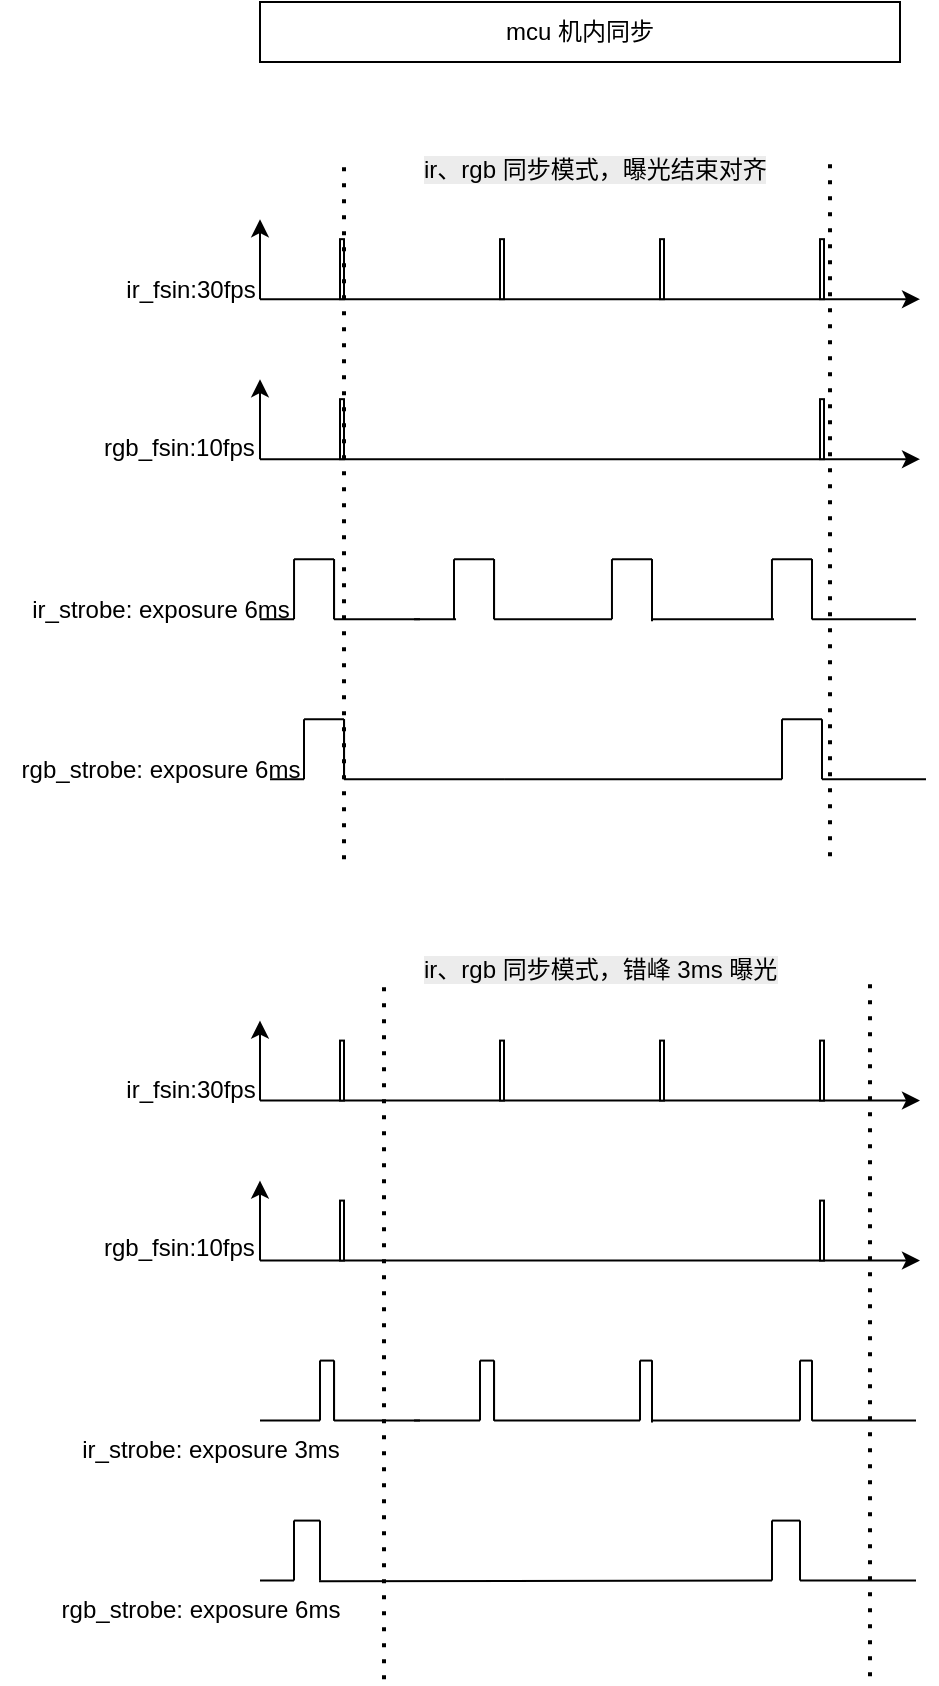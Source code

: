 <mxfile version="28.2.0">
  <diagram name="第 1 页" id="_VsEsWfQ4mNRQcYRXDtU">
    <mxGraphModel dx="1613" dy="936" grid="1" gridSize="10" guides="1" tooltips="1" connect="1" arrows="1" fold="1" page="1" pageScale="1" pageWidth="4681" pageHeight="3300" math="0" shadow="0">
      <root>
        <mxCell id="0" />
        <mxCell id="1" parent="0" />
        <mxCell id="NNPySh-XJAqyyE1wnARs-1" value="" style="endArrow=classic;html=1;rounded=0;" edge="1" parent="1">
          <mxGeometry width="50" height="50" relative="1" as="geometry">
            <mxPoint x="160" y="599.296" as="sourcePoint" />
            <mxPoint x="490" y="599.296" as="targetPoint" />
          </mxGeometry>
        </mxCell>
        <mxCell id="NNPySh-XJAqyyE1wnARs-2" value="" style="html=1;points=[[0,0,0,0,5],[0,1,0,0,-5],[1,0,0,0,5],[1,1,0,0,-5]];perimeter=orthogonalPerimeter;outlineConnect=0;targetShapes=umlLifeline;portConstraint=eastwest;newEdgeStyle={&quot;curved&quot;:0,&quot;rounded&quot;:0};" vertex="1" parent="1">
          <mxGeometry x="200" y="569.296" width="2" height="30" as="geometry" />
        </mxCell>
        <mxCell id="NNPySh-XJAqyyE1wnARs-3" value="" style="html=1;points=[[0,0,0,0,5],[0,1,0,0,-5],[1,0,0,0,5],[1,1,0,0,-5]];perimeter=orthogonalPerimeter;outlineConnect=0;targetShapes=umlLifeline;portConstraint=eastwest;newEdgeStyle={&quot;curved&quot;:0,&quot;rounded&quot;:0};" vertex="1" parent="1">
          <mxGeometry x="440" y="569.296" width="2" height="30" as="geometry" />
        </mxCell>
        <mxCell id="NNPySh-XJAqyyE1wnARs-4" value="" style="endArrow=classic;html=1;rounded=0;" edge="1" parent="1">
          <mxGeometry width="50" height="50" relative="1" as="geometry">
            <mxPoint x="160" y="679.296" as="sourcePoint" />
            <mxPoint x="490" y="679.296" as="targetPoint" />
          </mxGeometry>
        </mxCell>
        <mxCell id="NNPySh-XJAqyyE1wnARs-5" value="" style="html=1;points=[[0,0,0,0,5],[0,1,0,0,-5],[1,0,0,0,5],[1,1,0,0,-5]];perimeter=orthogonalPerimeter;outlineConnect=0;targetShapes=umlLifeline;portConstraint=eastwest;newEdgeStyle={&quot;curved&quot;:0,&quot;rounded&quot;:0};" vertex="1" parent="1">
          <mxGeometry x="200" y="649.296" width="2" height="30" as="geometry" />
        </mxCell>
        <mxCell id="NNPySh-XJAqyyE1wnARs-6" value="" style="html=1;points=[[0,0,0,0,5],[0,1,0,0,-5],[1,0,0,0,5],[1,1,0,0,-5]];perimeter=orthogonalPerimeter;outlineConnect=0;targetShapes=umlLifeline;portConstraint=eastwest;newEdgeStyle={&quot;curved&quot;:0,&quot;rounded&quot;:0};" vertex="1" parent="1">
          <mxGeometry x="440" y="649.296" width="2" height="30" as="geometry" />
        </mxCell>
        <mxCell id="NNPySh-XJAqyyE1wnARs-7" value="" style="endArrow=classic;html=1;rounded=0;" edge="1" parent="1">
          <mxGeometry width="50" height="50" relative="1" as="geometry">
            <mxPoint x="160" y="599.296" as="sourcePoint" />
            <mxPoint x="160" y="559.296" as="targetPoint" />
          </mxGeometry>
        </mxCell>
        <mxCell id="NNPySh-XJAqyyE1wnARs-8" value="ir_fsin:30fps" style="text;html=1;align=center;verticalAlign=middle;resizable=0;points=[];autosize=1;strokeColor=none;fillColor=none;" vertex="1" parent="1">
          <mxGeometry x="80" y="579.296" width="90" height="30" as="geometry" />
        </mxCell>
        <mxCell id="NNPySh-XJAqyyE1wnARs-9" value="" style="endArrow=classic;html=1;rounded=0;" edge="1" parent="1">
          <mxGeometry width="50" height="50" relative="1" as="geometry">
            <mxPoint x="160" y="679.296" as="sourcePoint" />
            <mxPoint x="160" y="639.296" as="targetPoint" />
          </mxGeometry>
        </mxCell>
        <mxCell id="NNPySh-XJAqyyE1wnARs-10" value="ir_strobe: exposure 3ms" style="text;html=1;align=center;verticalAlign=middle;resizable=0;points=[];autosize=1;strokeColor=none;fillColor=none;container=0;" vertex="1" parent="1">
          <mxGeometry x="60" y="759.296" width="150" height="30" as="geometry" />
        </mxCell>
        <mxCell id="NNPySh-XJAqyyE1wnARs-11" value="rgb_strobe: exposure 6ms" style="text;html=1;align=center;verticalAlign=middle;resizable=0;points=[];autosize=1;strokeColor=none;fillColor=none;container=0;" vertex="1" parent="1">
          <mxGeometry x="50" y="839.296" width="160" height="30" as="geometry" />
        </mxCell>
        <mxCell id="NNPySh-XJAqyyE1wnARs-12" value="" style="endArrow=none;html=1;rounded=0;" edge="1" parent="1">
          <mxGeometry width="50" height="50" relative="1" as="geometry">
            <mxPoint x="177" y="839.296" as="sourcePoint" />
            <mxPoint x="177" y="809.296" as="targetPoint" />
          </mxGeometry>
        </mxCell>
        <mxCell id="NNPySh-XJAqyyE1wnARs-13" value="" style="endArrow=none;html=1;rounded=0;exitX=0.714;exitY=1;exitDx=0;exitDy=0;exitPerimeter=0;" edge="1" parent="1">
          <mxGeometry width="50" height="50" relative="1" as="geometry">
            <mxPoint x="177.02" y="809.296" as="sourcePoint" />
            <mxPoint x="190" y="809.293" as="targetPoint" />
          </mxGeometry>
        </mxCell>
        <mxCell id="NNPySh-XJAqyyE1wnARs-14" value="" style="endArrow=none;html=1;rounded=0;" edge="1" parent="1">
          <mxGeometry width="50" height="50" relative="1" as="geometry">
            <mxPoint x="190" y="839.296" as="sourcePoint" />
            <mxPoint x="190" y="809.296" as="targetPoint" />
          </mxGeometry>
        </mxCell>
        <mxCell id="NNPySh-XJAqyyE1wnARs-15" value="" style="endArrow=none;html=1;rounded=0;exitX=0.872;exitY=0.01;exitDx=0;exitDy=0;exitPerimeter=0;" edge="1" parent="1" source="NNPySh-XJAqyyE1wnARs-11">
          <mxGeometry width="50" height="50" relative="1" as="geometry">
            <mxPoint x="277.02" y="839.296" as="sourcePoint" />
            <mxPoint x="416" y="839.296" as="targetPoint" />
          </mxGeometry>
        </mxCell>
        <mxCell id="NNPySh-XJAqyyE1wnARs-16" value="" style="endArrow=none;html=1;rounded=0;" edge="1" parent="1">
          <mxGeometry width="50" height="50" relative="1" as="geometry">
            <mxPoint x="197.02" y="759.296" as="sourcePoint" />
            <mxPoint x="197.02" y="729.296" as="targetPoint" />
          </mxGeometry>
        </mxCell>
        <mxCell id="NNPySh-XJAqyyE1wnARs-17" value="" style="endArrow=none;html=1;rounded=0;" edge="1" parent="1">
          <mxGeometry width="50" height="50" relative="1" as="geometry">
            <mxPoint x="190" y="729.293" as="sourcePoint" />
            <mxPoint x="197.02" y="729.296" as="targetPoint" />
          </mxGeometry>
        </mxCell>
        <mxCell id="NNPySh-XJAqyyE1wnARs-18" value="" style="endArrow=none;html=1;rounded=0;" edge="1" parent="1">
          <mxGeometry width="50" height="50" relative="1" as="geometry">
            <mxPoint x="197.02" y="759.296" as="sourcePoint" />
            <mxPoint x="197.02" y="729.296" as="targetPoint" />
          </mxGeometry>
        </mxCell>
        <mxCell id="NNPySh-XJAqyyE1wnARs-19" value="" style="endArrow=none;html=1;rounded=0;" edge="1" parent="1">
          <mxGeometry width="50" height="50" relative="1" as="geometry">
            <mxPoint x="190" y="759.296" as="sourcePoint" />
            <mxPoint x="190" y="729.296" as="targetPoint" />
          </mxGeometry>
        </mxCell>
        <mxCell id="NNPySh-XJAqyyE1wnARs-20" value="" style="endArrow=none;html=1;rounded=0;" edge="1" parent="1">
          <mxGeometry width="50" height="50" relative="1" as="geometry">
            <mxPoint x="197.02" y="759.296" as="sourcePoint" />
            <mxPoint x="240" y="759.296" as="targetPoint" />
          </mxGeometry>
        </mxCell>
        <mxCell id="NNPySh-XJAqyyE1wnARs-21" value="" style="endArrow=none;html=1;rounded=0;" edge="1" parent="1">
          <mxGeometry width="50" height="50" relative="1" as="geometry">
            <mxPoint x="237.02" y="759.296" as="sourcePoint" />
            <mxPoint x="270" y="759.293" as="targetPoint" />
          </mxGeometry>
        </mxCell>
        <mxCell id="NNPySh-XJAqyyE1wnARs-22" value="" style="endArrow=none;html=1;rounded=0;" edge="1" parent="1">
          <mxGeometry width="50" height="50" relative="1" as="geometry">
            <mxPoint x="277.02" y="759.296" as="sourcePoint" />
            <mxPoint x="277.02" y="729.296" as="targetPoint" />
          </mxGeometry>
        </mxCell>
        <mxCell id="NNPySh-XJAqyyE1wnARs-23" value="" style="endArrow=none;html=1;rounded=0;" edge="1" parent="1">
          <mxGeometry width="50" height="50" relative="1" as="geometry">
            <mxPoint x="270" y="729.293" as="sourcePoint" />
            <mxPoint x="277.02" y="729.296" as="targetPoint" />
          </mxGeometry>
        </mxCell>
        <mxCell id="NNPySh-XJAqyyE1wnARs-24" value="" style="endArrow=none;html=1;rounded=0;" edge="1" parent="1">
          <mxGeometry width="50" height="50" relative="1" as="geometry">
            <mxPoint x="277.02" y="759.296" as="sourcePoint" />
            <mxPoint x="277.02" y="729.296" as="targetPoint" />
          </mxGeometry>
        </mxCell>
        <mxCell id="NNPySh-XJAqyyE1wnARs-25" value="" style="endArrow=none;html=1;rounded=0;" edge="1" parent="1">
          <mxGeometry width="50" height="50" relative="1" as="geometry">
            <mxPoint x="277.02" y="759.296" as="sourcePoint" />
            <mxPoint x="350" y="759.293" as="targetPoint" />
          </mxGeometry>
        </mxCell>
        <mxCell id="NNPySh-XJAqyyE1wnARs-26" value="" style="endArrow=none;html=1;rounded=0;exitX=0.812;exitY=-0.005;exitDx=0;exitDy=0;exitPerimeter=0;" edge="1" parent="1">
          <mxGeometry width="50" height="50" relative="1" as="geometry">
            <mxPoint x="160" y="839.296" as="sourcePoint" />
            <mxPoint x="177" y="839.296" as="targetPoint" />
          </mxGeometry>
        </mxCell>
        <mxCell id="NNPySh-XJAqyyE1wnARs-27" value="" style="endArrow=none;html=1;rounded=0;exitX=0.812;exitY=-0.005;exitDx=0;exitDy=0;exitPerimeter=0;" edge="1" parent="1">
          <mxGeometry width="50" height="50" relative="1" as="geometry">
            <mxPoint x="160" y="759.296" as="sourcePoint" />
            <mxPoint x="190" y="759.296" as="targetPoint" />
          </mxGeometry>
        </mxCell>
        <mxCell id="NNPySh-XJAqyyE1wnARs-28" value="&lt;span style=&quot;color: rgb(0, 0, 0); font-family: Helvetica; font-size: 12px; font-style: normal; font-variant-ligatures: normal; font-variant-caps: normal; font-weight: 400; letter-spacing: normal; orphans: 2; text-align: center; text-indent: 0px; text-transform: none; widows: 2; word-spacing: 0px; -webkit-text-stroke-width: 0px; white-space: nowrap; text-decoration-thickness: initial; text-decoration-style: initial; text-decoration-color: initial; float: none; display: inline !important;&quot;&gt;rgb_fsin:10fps&lt;/span&gt;" style="text;whiteSpace=wrap;html=1;" vertex="1" parent="1">
          <mxGeometry x="80" y="659.296" width="70" height="40" as="geometry" />
        </mxCell>
        <mxCell id="NNPySh-XJAqyyE1wnARs-29" value="" style="endArrow=none;dashed=1;html=1;dashPattern=1 3;strokeWidth=2;rounded=0;" edge="1" parent="1">
          <mxGeometry width="50" height="50" relative="1" as="geometry">
            <mxPoint x="222" y="888.586" as="sourcePoint" />
            <mxPoint x="222" y="541.42" as="targetPoint" />
          </mxGeometry>
        </mxCell>
        <mxCell id="NNPySh-XJAqyyE1wnARs-30" value="" style="endArrow=none;dashed=1;html=1;dashPattern=1 3;strokeWidth=2;rounded=0;" edge="1" parent="1">
          <mxGeometry width="50" height="50" relative="1" as="geometry">
            <mxPoint x="465" y="887.169" as="sourcePoint" />
            <mxPoint x="465" y="540.003" as="targetPoint" />
          </mxGeometry>
        </mxCell>
        <mxCell id="NNPySh-XJAqyyE1wnARs-31" value="" style="html=1;points=[[0,0,0,0,5],[0,1,0,0,-5],[1,0,0,0,5],[1,1,0,0,-5]];perimeter=orthogonalPerimeter;outlineConnect=0;targetShapes=umlLifeline;portConstraint=eastwest;newEdgeStyle={&quot;curved&quot;:0,&quot;rounded&quot;:0};" vertex="1" parent="1">
          <mxGeometry x="360" y="569.296" width="2" height="30" as="geometry" />
        </mxCell>
        <mxCell id="NNPySh-XJAqyyE1wnARs-32" value="" style="html=1;points=[[0,0,0,0,5],[0,1,0,0,-5],[1,0,0,0,5],[1,1,0,0,-5]];perimeter=orthogonalPerimeter;outlineConnect=0;targetShapes=umlLifeline;portConstraint=eastwest;newEdgeStyle={&quot;curved&quot;:0,&quot;rounded&quot;:0};" vertex="1" parent="1">
          <mxGeometry x="280" y="569.296" width="2" height="30" as="geometry" />
        </mxCell>
        <mxCell id="NNPySh-XJAqyyE1wnARs-33" value="" style="endArrow=none;html=1;rounded=0;" edge="1" parent="1">
          <mxGeometry width="50" height="50" relative="1" as="geometry">
            <mxPoint x="270" y="759.296" as="sourcePoint" />
            <mxPoint x="270" y="729.296" as="targetPoint" />
          </mxGeometry>
        </mxCell>
        <mxCell id="NNPySh-XJAqyyE1wnARs-34" value="" style="endArrow=none;html=1;rounded=0;" edge="1" parent="1">
          <mxGeometry width="50" height="50" relative="1" as="geometry">
            <mxPoint x="350" y="729.293" as="sourcePoint" />
            <mxPoint x="356" y="729.296" as="targetPoint" />
          </mxGeometry>
        </mxCell>
        <mxCell id="NNPySh-XJAqyyE1wnARs-35" value="" style="endArrow=none;html=1;rounded=0;" edge="1" parent="1">
          <mxGeometry width="50" height="50" relative="1" as="geometry">
            <mxPoint x="350" y="759.296" as="sourcePoint" />
            <mxPoint x="350" y="729.296" as="targetPoint" />
          </mxGeometry>
        </mxCell>
        <mxCell id="NNPySh-XJAqyyE1wnARs-36" value="" style="endArrow=none;html=1;rounded=0;" edge="1" parent="1">
          <mxGeometry width="50" height="50" relative="1" as="geometry">
            <mxPoint x="356" y="759.296" as="sourcePoint" />
            <mxPoint x="356" y="729.296" as="targetPoint" />
          </mxGeometry>
        </mxCell>
        <mxCell id="NNPySh-XJAqyyE1wnARs-37" value="" style="endArrow=none;html=1;rounded=0;" edge="1" parent="1">
          <mxGeometry width="50" height="50" relative="1" as="geometry">
            <mxPoint x="356" y="759.296" as="sourcePoint" />
            <mxPoint x="356" y="729.296" as="targetPoint" />
          </mxGeometry>
        </mxCell>
        <mxCell id="NNPySh-XJAqyyE1wnARs-38" value="" style="endArrow=none;html=1;rounded=0;" edge="1" parent="1">
          <mxGeometry width="50" height="50" relative="1" as="geometry">
            <mxPoint x="356" y="760.296" as="sourcePoint" />
            <mxPoint x="356" y="730.296" as="targetPoint" />
          </mxGeometry>
        </mxCell>
        <mxCell id="NNPySh-XJAqyyE1wnARs-39" value="" style="endArrow=none;html=1;rounded=0;" edge="1" parent="1">
          <mxGeometry width="50" height="50" relative="1" as="geometry">
            <mxPoint x="356" y="759.296" as="sourcePoint" />
            <mxPoint x="430" y="759.293" as="targetPoint" />
          </mxGeometry>
        </mxCell>
        <mxCell id="NNPySh-XJAqyyE1wnARs-40" value="" style="endArrow=none;html=1;rounded=0;" edge="1" parent="1">
          <mxGeometry width="50" height="50" relative="1" as="geometry">
            <mxPoint x="436" y="759.296" as="sourcePoint" />
            <mxPoint x="436" y="729.296" as="targetPoint" />
          </mxGeometry>
        </mxCell>
        <mxCell id="NNPySh-XJAqyyE1wnARs-41" value="" style="endArrow=none;html=1;rounded=0;" edge="1" parent="1">
          <mxGeometry width="50" height="50" relative="1" as="geometry">
            <mxPoint x="430" y="729.293" as="sourcePoint" />
            <mxPoint x="436" y="729.296" as="targetPoint" />
          </mxGeometry>
        </mxCell>
        <mxCell id="NNPySh-XJAqyyE1wnARs-42" value="" style="endArrow=none;html=1;rounded=0;" edge="1" parent="1">
          <mxGeometry width="50" height="50" relative="1" as="geometry">
            <mxPoint x="436" y="759.296" as="sourcePoint" />
            <mxPoint x="436" y="729.296" as="targetPoint" />
          </mxGeometry>
        </mxCell>
        <mxCell id="NNPySh-XJAqyyE1wnARs-43" value="" style="endArrow=none;html=1;rounded=0;" edge="1" parent="1">
          <mxGeometry width="50" height="50" relative="1" as="geometry">
            <mxPoint x="436" y="759.296" as="sourcePoint" />
            <mxPoint x="488" y="759.296" as="targetPoint" />
          </mxGeometry>
        </mxCell>
        <mxCell id="NNPySh-XJAqyyE1wnARs-44" value="" style="endArrow=none;html=1;rounded=0;" edge="1" parent="1">
          <mxGeometry width="50" height="50" relative="1" as="geometry">
            <mxPoint x="430" y="759.296" as="sourcePoint" />
            <mxPoint x="430" y="729.296" as="targetPoint" />
          </mxGeometry>
        </mxCell>
        <mxCell id="NNPySh-XJAqyyE1wnARs-45" value="" style="endArrow=none;html=1;rounded=0;exitX=0.714;exitY=1;exitDx=0;exitDy=0;exitPerimeter=0;" edge="1" parent="1">
          <mxGeometry width="50" height="50" relative="1" as="geometry">
            <mxPoint x="416" y="809.296" as="sourcePoint" />
            <mxPoint x="430" y="809.293" as="targetPoint" />
          </mxGeometry>
        </mxCell>
        <mxCell id="NNPySh-XJAqyyE1wnARs-46" value="" style="endArrow=none;html=1;rounded=0;" edge="1" parent="1">
          <mxGeometry width="50" height="50" relative="1" as="geometry">
            <mxPoint x="430" y="839.296" as="sourcePoint" />
            <mxPoint x="430" y="809.296" as="targetPoint" />
          </mxGeometry>
        </mxCell>
        <mxCell id="NNPySh-XJAqyyE1wnARs-47" value="" style="endArrow=none;html=1;rounded=0;" edge="1" parent="1">
          <mxGeometry width="50" height="50" relative="1" as="geometry">
            <mxPoint x="416" y="839.296" as="sourcePoint" />
            <mxPoint x="416" y="809.296" as="targetPoint" />
          </mxGeometry>
        </mxCell>
        <mxCell id="NNPySh-XJAqyyE1wnARs-48" value="" style="endArrow=none;html=1;rounded=0;" edge="1" parent="1">
          <mxGeometry width="50" height="50" relative="1" as="geometry">
            <mxPoint x="430" y="839.293" as="sourcePoint" />
            <mxPoint x="488" y="839.296" as="targetPoint" />
          </mxGeometry>
        </mxCell>
        <mxCell id="NNPySh-XJAqyyE1wnARs-49" value="" style="endArrow=classic;html=1;rounded=0;" edge="1" parent="1">
          <mxGeometry width="50" height="50" relative="1" as="geometry">
            <mxPoint x="160" y="198.583" as="sourcePoint" />
            <mxPoint x="490" y="198.583" as="targetPoint" />
          </mxGeometry>
        </mxCell>
        <mxCell id="NNPySh-XJAqyyE1wnARs-50" value="" style="html=1;points=[[0,0,0,0,5],[0,1,0,0,-5],[1,0,0,0,5],[1,1,0,0,-5]];perimeter=orthogonalPerimeter;outlineConnect=0;targetShapes=umlLifeline;portConstraint=eastwest;newEdgeStyle={&quot;curved&quot;:0,&quot;rounded&quot;:0};" vertex="1" parent="1">
          <mxGeometry x="200" y="168.583" width="2" height="30" as="geometry" />
        </mxCell>
        <mxCell id="NNPySh-XJAqyyE1wnARs-51" value="" style="html=1;points=[[0,0,0,0,5],[0,1,0,0,-5],[1,0,0,0,5],[1,1,0,0,-5]];perimeter=orthogonalPerimeter;outlineConnect=0;targetShapes=umlLifeline;portConstraint=eastwest;newEdgeStyle={&quot;curved&quot;:0,&quot;rounded&quot;:0};" vertex="1" parent="1">
          <mxGeometry x="440" y="168.583" width="2" height="30" as="geometry" />
        </mxCell>
        <mxCell id="NNPySh-XJAqyyE1wnARs-52" value="" style="endArrow=classic;html=1;rounded=0;" edge="1" parent="1">
          <mxGeometry width="50" height="50" relative="1" as="geometry">
            <mxPoint x="160" y="278.583" as="sourcePoint" />
            <mxPoint x="490" y="278.583" as="targetPoint" />
          </mxGeometry>
        </mxCell>
        <mxCell id="NNPySh-XJAqyyE1wnARs-53" value="" style="html=1;points=[[0,0,0,0,5],[0,1,0,0,-5],[1,0,0,0,5],[1,1,0,0,-5]];perimeter=orthogonalPerimeter;outlineConnect=0;targetShapes=umlLifeline;portConstraint=eastwest;newEdgeStyle={&quot;curved&quot;:0,&quot;rounded&quot;:0};" vertex="1" parent="1">
          <mxGeometry x="200" y="248.583" width="2" height="30" as="geometry" />
        </mxCell>
        <mxCell id="NNPySh-XJAqyyE1wnARs-54" value="" style="html=1;points=[[0,0,0,0,5],[0,1,0,0,-5],[1,0,0,0,5],[1,1,0,0,-5]];perimeter=orthogonalPerimeter;outlineConnect=0;targetShapes=umlLifeline;portConstraint=eastwest;newEdgeStyle={&quot;curved&quot;:0,&quot;rounded&quot;:0};" vertex="1" parent="1">
          <mxGeometry x="440" y="248.583" width="2" height="30" as="geometry" />
        </mxCell>
        <mxCell id="NNPySh-XJAqyyE1wnARs-55" value="" style="endArrow=classic;html=1;rounded=0;" edge="1" parent="1">
          <mxGeometry width="50" height="50" relative="1" as="geometry">
            <mxPoint x="160" y="198.583" as="sourcePoint" />
            <mxPoint x="160" y="158.583" as="targetPoint" />
          </mxGeometry>
        </mxCell>
        <mxCell id="NNPySh-XJAqyyE1wnARs-56" value="ir_fsin:30fps" style="text;html=1;align=center;verticalAlign=middle;resizable=0;points=[];autosize=1;strokeColor=none;fillColor=none;" vertex="1" parent="1">
          <mxGeometry x="80" y="178.583" width="90" height="30" as="geometry" />
        </mxCell>
        <mxCell id="NNPySh-XJAqyyE1wnARs-57" value="" style="endArrow=classic;html=1;rounded=0;" edge="1" parent="1">
          <mxGeometry width="50" height="50" relative="1" as="geometry">
            <mxPoint x="160" y="278.583" as="sourcePoint" />
            <mxPoint x="160" y="238.583" as="targetPoint" />
          </mxGeometry>
        </mxCell>
        <mxCell id="NNPySh-XJAqyyE1wnARs-58" value="ir_strobe: exposure 6ms" style="text;html=1;align=center;verticalAlign=middle;resizable=0;points=[];autosize=1;strokeColor=none;fillColor=none;container=0;" vertex="1" parent="1">
          <mxGeometry x="35" y="338.583" width="150" height="30" as="geometry" />
        </mxCell>
        <mxCell id="NNPySh-XJAqyyE1wnARs-59" value="rgb_strobe: exposure 6ms" style="text;html=1;align=center;verticalAlign=middle;resizable=0;points=[];autosize=1;strokeColor=none;fillColor=none;container=0;" vertex="1" parent="1">
          <mxGeometry x="30" y="418.583" width="160" height="30" as="geometry" />
        </mxCell>
        <mxCell id="NNPySh-XJAqyyE1wnARs-60" value="" style="endArrow=none;html=1;rounded=0;" edge="1" parent="1">
          <mxGeometry width="50" height="50" relative="1" as="geometry">
            <mxPoint x="182" y="438.583" as="sourcePoint" />
            <mxPoint x="182" y="408.583" as="targetPoint" />
          </mxGeometry>
        </mxCell>
        <mxCell id="NNPySh-XJAqyyE1wnARs-61" value="" style="endArrow=none;html=1;rounded=0;" edge="1" parent="1">
          <mxGeometry width="50" height="50" relative="1" as="geometry">
            <mxPoint x="202.02" y="438.583" as="sourcePoint" />
            <mxPoint x="202.02" y="408.583" as="targetPoint" />
          </mxGeometry>
        </mxCell>
        <mxCell id="NNPySh-XJAqyyE1wnARs-62" value="" style="endArrow=none;html=1;rounded=0;exitX=0.714;exitY=1;exitDx=0;exitDy=0;exitPerimeter=0;" edge="1" parent="1">
          <mxGeometry width="50" height="50" relative="1" as="geometry">
            <mxPoint x="182.02" y="408.583" as="sourcePoint" />
            <mxPoint x="202.02" y="408.583" as="targetPoint" />
          </mxGeometry>
        </mxCell>
        <mxCell id="NNPySh-XJAqyyE1wnARs-63" value="" style="endArrow=none;html=1;rounded=0;" edge="1" parent="1">
          <mxGeometry width="50" height="50" relative="1" as="geometry">
            <mxPoint x="202.02" y="438.583" as="sourcePoint" />
            <mxPoint x="202.02" y="408.583" as="targetPoint" />
          </mxGeometry>
        </mxCell>
        <mxCell id="NNPySh-XJAqyyE1wnARs-64" value="" style="endArrow=none;html=1;rounded=0;" edge="1" parent="1">
          <mxGeometry width="50" height="50" relative="1" as="geometry">
            <mxPoint x="202.02" y="438.583" as="sourcePoint" />
            <mxPoint x="282" y="438.583" as="targetPoint" />
          </mxGeometry>
        </mxCell>
        <mxCell id="NNPySh-XJAqyyE1wnARs-65" value="" style="endArrow=none;html=1;rounded=0;" edge="1" parent="1">
          <mxGeometry width="50" height="50" relative="1" as="geometry">
            <mxPoint x="282.02" y="438.583" as="sourcePoint" />
            <mxPoint x="421" y="438.583" as="targetPoint" />
          </mxGeometry>
        </mxCell>
        <mxCell id="NNPySh-XJAqyyE1wnARs-66" value="" style="endArrow=none;html=1;rounded=0;" edge="1" parent="1">
          <mxGeometry width="50" height="50" relative="1" as="geometry">
            <mxPoint x="197.02" y="358.583" as="sourcePoint" />
            <mxPoint x="197.02" y="328.583" as="targetPoint" />
          </mxGeometry>
        </mxCell>
        <mxCell id="NNPySh-XJAqyyE1wnARs-67" value="" style="endArrow=none;html=1;rounded=0;exitX=0.714;exitY=1;exitDx=0;exitDy=0;exitPerimeter=0;" edge="1" parent="1">
          <mxGeometry width="50" height="50" relative="1" as="geometry">
            <mxPoint x="177.02" y="328.583" as="sourcePoint" />
            <mxPoint x="197.02" y="328.583" as="targetPoint" />
          </mxGeometry>
        </mxCell>
        <mxCell id="NNPySh-XJAqyyE1wnARs-68" value="" style="endArrow=none;html=1;rounded=0;" edge="1" parent="1">
          <mxGeometry width="50" height="50" relative="1" as="geometry">
            <mxPoint x="197.02" y="358.583" as="sourcePoint" />
            <mxPoint x="197.02" y="328.583" as="targetPoint" />
          </mxGeometry>
        </mxCell>
        <mxCell id="NNPySh-XJAqyyE1wnARs-69" value="" style="endArrow=none;html=1;rounded=0;" edge="1" parent="1">
          <mxGeometry width="50" height="50" relative="1" as="geometry">
            <mxPoint x="177.02" y="358.583" as="sourcePoint" />
            <mxPoint x="177.02" y="328.583" as="targetPoint" />
          </mxGeometry>
        </mxCell>
        <mxCell id="NNPySh-XJAqyyE1wnARs-70" value="" style="endArrow=none;html=1;rounded=0;" edge="1" parent="1">
          <mxGeometry width="50" height="50" relative="1" as="geometry">
            <mxPoint x="197.02" y="358.583" as="sourcePoint" />
            <mxPoint x="240" y="358.583" as="targetPoint" />
          </mxGeometry>
        </mxCell>
        <mxCell id="NNPySh-XJAqyyE1wnARs-71" value="" style="endArrow=none;html=1;rounded=0;" edge="1" parent="1">
          <mxGeometry width="50" height="50" relative="1" as="geometry">
            <mxPoint x="237.02" y="358.583" as="sourcePoint" />
            <mxPoint x="258.02" y="358.583" as="targetPoint" />
          </mxGeometry>
        </mxCell>
        <mxCell id="NNPySh-XJAqyyE1wnARs-72" value="" style="endArrow=none;html=1;rounded=0;" edge="1" parent="1">
          <mxGeometry width="50" height="50" relative="1" as="geometry">
            <mxPoint x="277.02" y="358.583" as="sourcePoint" />
            <mxPoint x="277.02" y="328.583" as="targetPoint" />
          </mxGeometry>
        </mxCell>
        <mxCell id="NNPySh-XJAqyyE1wnARs-73" value="" style="endArrow=none;html=1;rounded=0;exitX=0.714;exitY=1;exitDx=0;exitDy=0;exitPerimeter=0;" edge="1" parent="1">
          <mxGeometry width="50" height="50" relative="1" as="geometry">
            <mxPoint x="257.02" y="328.583" as="sourcePoint" />
            <mxPoint x="277.02" y="328.583" as="targetPoint" />
          </mxGeometry>
        </mxCell>
        <mxCell id="NNPySh-XJAqyyE1wnARs-74" value="" style="endArrow=none;html=1;rounded=0;" edge="1" parent="1">
          <mxGeometry width="50" height="50" relative="1" as="geometry">
            <mxPoint x="277.02" y="358.583" as="sourcePoint" />
            <mxPoint x="277.02" y="328.583" as="targetPoint" />
          </mxGeometry>
        </mxCell>
        <mxCell id="NNPySh-XJAqyyE1wnARs-75" value="" style="endArrow=none;html=1;rounded=0;" edge="1" parent="1">
          <mxGeometry width="50" height="50" relative="1" as="geometry">
            <mxPoint x="277.02" y="358.583" as="sourcePoint" />
            <mxPoint x="336" y="358.583" as="targetPoint" />
          </mxGeometry>
        </mxCell>
        <mxCell id="NNPySh-XJAqyyE1wnARs-76" value="" style="endArrow=none;html=1;rounded=0;exitX=0.812;exitY=-0.005;exitDx=0;exitDy=0;exitPerimeter=0;" edge="1" parent="1">
          <mxGeometry width="50" height="50" relative="1" as="geometry">
            <mxPoint x="165" y="438.583" as="sourcePoint" />
            <mxPoint x="182" y="438.583" as="targetPoint" />
          </mxGeometry>
        </mxCell>
        <mxCell id="NNPySh-XJAqyyE1wnARs-77" value="" style="endArrow=none;html=1;rounded=0;exitX=0.812;exitY=-0.005;exitDx=0;exitDy=0;exitPerimeter=0;" edge="1" parent="1">
          <mxGeometry width="50" height="50" relative="1" as="geometry">
            <mxPoint x="160" y="358.583" as="sourcePoint" />
            <mxPoint x="177" y="358.583" as="targetPoint" />
          </mxGeometry>
        </mxCell>
        <mxCell id="NNPySh-XJAqyyE1wnARs-78" value="&lt;span style=&quot;color: rgb(0, 0, 0); font-family: Helvetica; font-size: 12px; font-style: normal; font-variant-ligatures: normal; font-variant-caps: normal; font-weight: 400; letter-spacing: normal; orphans: 2; text-align: center; text-indent: 0px; text-transform: none; widows: 2; word-spacing: 0px; -webkit-text-stroke-width: 0px; white-space: nowrap; text-decoration-thickness: initial; text-decoration-style: initial; text-decoration-color: initial; float: none; display: inline !important;&quot;&gt;rgb_fsin:10fps&lt;/span&gt;" style="text;whiteSpace=wrap;html=1;" vertex="1" parent="1">
          <mxGeometry x="80" y="258.583" width="70" height="40" as="geometry" />
        </mxCell>
        <mxCell id="NNPySh-XJAqyyE1wnARs-79" value="" style="endArrow=none;dashed=1;html=1;dashPattern=1 3;strokeWidth=2;rounded=0;" edge="1" parent="1">
          <mxGeometry width="50" height="50" relative="1" as="geometry">
            <mxPoint x="202" y="478.583" as="sourcePoint" />
            <mxPoint x="202" y="131.417" as="targetPoint" />
          </mxGeometry>
        </mxCell>
        <mxCell id="NNPySh-XJAqyyE1wnARs-80" value="" style="endArrow=none;dashed=1;html=1;dashPattern=1 3;strokeWidth=2;rounded=0;" edge="1" parent="1">
          <mxGeometry width="50" height="50" relative="1" as="geometry">
            <mxPoint x="445" y="477.166" as="sourcePoint" />
            <mxPoint x="445" y="130" as="targetPoint" />
          </mxGeometry>
        </mxCell>
        <mxCell id="NNPySh-XJAqyyE1wnARs-81" value="" style="html=1;points=[[0,0,0,0,5],[0,1,0,0,-5],[1,0,0,0,5],[1,1,0,0,-5]];perimeter=orthogonalPerimeter;outlineConnect=0;targetShapes=umlLifeline;portConstraint=eastwest;newEdgeStyle={&quot;curved&quot;:0,&quot;rounded&quot;:0};" vertex="1" parent="1">
          <mxGeometry x="360" y="168.583" width="2" height="30" as="geometry" />
        </mxCell>
        <mxCell id="NNPySh-XJAqyyE1wnARs-82" value="" style="html=1;points=[[0,0,0,0,5],[0,1,0,0,-5],[1,0,0,0,5],[1,1,0,0,-5]];perimeter=orthogonalPerimeter;outlineConnect=0;targetShapes=umlLifeline;portConstraint=eastwest;newEdgeStyle={&quot;curved&quot;:0,&quot;rounded&quot;:0};" vertex="1" parent="1">
          <mxGeometry x="280" y="168.583" width="2" height="30" as="geometry" />
        </mxCell>
        <mxCell id="NNPySh-XJAqyyE1wnARs-83" value="" style="endArrow=none;html=1;rounded=0;" edge="1" parent="1">
          <mxGeometry width="50" height="50" relative="1" as="geometry">
            <mxPoint x="257" y="358.583" as="sourcePoint" />
            <mxPoint x="257" y="328.583" as="targetPoint" />
          </mxGeometry>
        </mxCell>
        <mxCell id="NNPySh-XJAqyyE1wnARs-84" value="" style="endArrow=none;html=1;rounded=0;exitX=0.714;exitY=1;exitDx=0;exitDy=0;exitPerimeter=0;" edge="1" parent="1">
          <mxGeometry width="50" height="50" relative="1" as="geometry">
            <mxPoint x="336" y="328.583" as="sourcePoint" />
            <mxPoint x="356" y="328.583" as="targetPoint" />
          </mxGeometry>
        </mxCell>
        <mxCell id="NNPySh-XJAqyyE1wnARs-85" value="" style="endArrow=none;html=1;rounded=0;" edge="1" parent="1">
          <mxGeometry width="50" height="50" relative="1" as="geometry">
            <mxPoint x="335.98" y="358.583" as="sourcePoint" />
            <mxPoint x="335.98" y="328.583" as="targetPoint" />
          </mxGeometry>
        </mxCell>
        <mxCell id="NNPySh-XJAqyyE1wnARs-86" value="" style="endArrow=none;html=1;rounded=0;" edge="1" parent="1">
          <mxGeometry width="50" height="50" relative="1" as="geometry">
            <mxPoint x="356" y="358.583" as="sourcePoint" />
            <mxPoint x="356" y="328.583" as="targetPoint" />
          </mxGeometry>
        </mxCell>
        <mxCell id="NNPySh-XJAqyyE1wnARs-87" value="" style="endArrow=none;html=1;rounded=0;" edge="1" parent="1">
          <mxGeometry width="50" height="50" relative="1" as="geometry">
            <mxPoint x="356" y="358.583" as="sourcePoint" />
            <mxPoint x="356" y="328.583" as="targetPoint" />
          </mxGeometry>
        </mxCell>
        <mxCell id="NNPySh-XJAqyyE1wnARs-88" value="" style="endArrow=none;html=1;rounded=0;" edge="1" parent="1">
          <mxGeometry width="50" height="50" relative="1" as="geometry">
            <mxPoint x="356" y="359.583" as="sourcePoint" />
            <mxPoint x="356" y="329.583" as="targetPoint" />
          </mxGeometry>
        </mxCell>
        <mxCell id="NNPySh-XJAqyyE1wnARs-89" value="" style="endArrow=none;html=1;rounded=0;" edge="1" parent="1">
          <mxGeometry width="50" height="50" relative="1" as="geometry">
            <mxPoint x="356" y="358.583" as="sourcePoint" />
            <mxPoint x="417" y="358.583" as="targetPoint" />
          </mxGeometry>
        </mxCell>
        <mxCell id="NNPySh-XJAqyyE1wnARs-90" value="" style="endArrow=none;html=1;rounded=0;" edge="1" parent="1">
          <mxGeometry width="50" height="50" relative="1" as="geometry">
            <mxPoint x="436" y="358.583" as="sourcePoint" />
            <mxPoint x="436" y="328.583" as="targetPoint" />
          </mxGeometry>
        </mxCell>
        <mxCell id="NNPySh-XJAqyyE1wnARs-91" value="" style="endArrow=none;html=1;rounded=0;exitX=0.714;exitY=1;exitDx=0;exitDy=0;exitPerimeter=0;" edge="1" parent="1">
          <mxGeometry width="50" height="50" relative="1" as="geometry">
            <mxPoint x="416" y="328.583" as="sourcePoint" />
            <mxPoint x="436" y="328.583" as="targetPoint" />
          </mxGeometry>
        </mxCell>
        <mxCell id="NNPySh-XJAqyyE1wnARs-92" value="" style="endArrow=none;html=1;rounded=0;" edge="1" parent="1">
          <mxGeometry width="50" height="50" relative="1" as="geometry">
            <mxPoint x="436" y="358.583" as="sourcePoint" />
            <mxPoint x="436" y="328.583" as="targetPoint" />
          </mxGeometry>
        </mxCell>
        <mxCell id="NNPySh-XJAqyyE1wnARs-93" value="" style="endArrow=none;html=1;rounded=0;" edge="1" parent="1">
          <mxGeometry width="50" height="50" relative="1" as="geometry">
            <mxPoint x="436" y="358.583" as="sourcePoint" />
            <mxPoint x="488" y="358.583" as="targetPoint" />
          </mxGeometry>
        </mxCell>
        <mxCell id="NNPySh-XJAqyyE1wnARs-94" value="" style="endArrow=none;html=1;rounded=0;" edge="1" parent="1">
          <mxGeometry width="50" height="50" relative="1" as="geometry">
            <mxPoint x="415.98" y="358.583" as="sourcePoint" />
            <mxPoint x="415.98" y="328.583" as="targetPoint" />
          </mxGeometry>
        </mxCell>
        <mxCell id="NNPySh-XJAqyyE1wnARs-95" value="" style="endArrow=none;html=1;rounded=0;exitX=0.714;exitY=1;exitDx=0;exitDy=0;exitPerimeter=0;" edge="1" parent="1">
          <mxGeometry width="50" height="50" relative="1" as="geometry">
            <mxPoint x="421" y="408.583" as="sourcePoint" />
            <mxPoint x="441" y="408.583" as="targetPoint" />
          </mxGeometry>
        </mxCell>
        <mxCell id="NNPySh-XJAqyyE1wnARs-96" value="" style="endArrow=none;html=1;rounded=0;" edge="1" parent="1">
          <mxGeometry width="50" height="50" relative="1" as="geometry">
            <mxPoint x="441" y="438.583" as="sourcePoint" />
            <mxPoint x="441" y="408.583" as="targetPoint" />
          </mxGeometry>
        </mxCell>
        <mxCell id="NNPySh-XJAqyyE1wnARs-97" value="" style="endArrow=none;html=1;rounded=0;" edge="1" parent="1">
          <mxGeometry width="50" height="50" relative="1" as="geometry">
            <mxPoint x="421" y="438.583" as="sourcePoint" />
            <mxPoint x="421" y="408.583" as="targetPoint" />
          </mxGeometry>
        </mxCell>
        <mxCell id="NNPySh-XJAqyyE1wnARs-98" value="" style="endArrow=none;html=1;rounded=0;" edge="1" parent="1">
          <mxGeometry width="50" height="50" relative="1" as="geometry">
            <mxPoint x="441" y="438.583" as="sourcePoint" />
            <mxPoint x="493" y="438.583" as="targetPoint" />
          </mxGeometry>
        </mxCell>
        <mxCell id="NNPySh-XJAqyyE1wnARs-101" value="mcu 机内同步" style="whiteSpace=wrap;html=1;" vertex="1" parent="1">
          <mxGeometry x="160" y="50" width="320" height="30" as="geometry" />
        </mxCell>
        <mxCell id="NNPySh-XJAqyyE1wnARs-102" value="&lt;span style=&quot;color: rgb(0, 0, 0); font-family: Helvetica; font-size: 12px; font-style: normal; font-variant-ligatures: normal; font-variant-caps: normal; font-weight: 400; letter-spacing: normal; orphans: 2; text-align: center; text-indent: 0px; text-transform: none; widows: 2; word-spacing: 0px; -webkit-text-stroke-width: 0px; white-space: normal; background-color: rgb(236, 236, 236); text-decoration-thickness: initial; text-decoration-style: initial; text-decoration-color: initial; display: inline !important; float: none;&quot;&gt;ir、rgb 同步模式，曝光结束对齐&lt;/span&gt;" style="text;whiteSpace=wrap;html=1;" vertex="1" parent="1">
          <mxGeometry x="240" y="120" width="200" height="40" as="geometry" />
        </mxCell>
        <mxCell id="NNPySh-XJAqyyE1wnARs-103" value="&lt;span style=&quot;color: rgb(0, 0, 0); font-family: Helvetica; font-size: 12px; font-style: normal; font-variant-ligatures: normal; font-variant-caps: normal; font-weight: 400; letter-spacing: normal; orphans: 2; text-align: center; text-indent: 0px; text-transform: none; widows: 2; word-spacing: 0px; -webkit-text-stroke-width: 0px; white-space: normal; background-color: rgb(236, 236, 236); text-decoration-thickness: initial; text-decoration-style: initial; text-decoration-color: initial; display: inline !important; float: none;&quot;&gt;ir、rgb 同步模式，错峰 3ms 曝光&lt;/span&gt;" style="text;whiteSpace=wrap;html=1;" vertex="1" parent="1">
          <mxGeometry x="240" y="520" width="210" height="40" as="geometry" />
        </mxCell>
      </root>
    </mxGraphModel>
  </diagram>
</mxfile>

